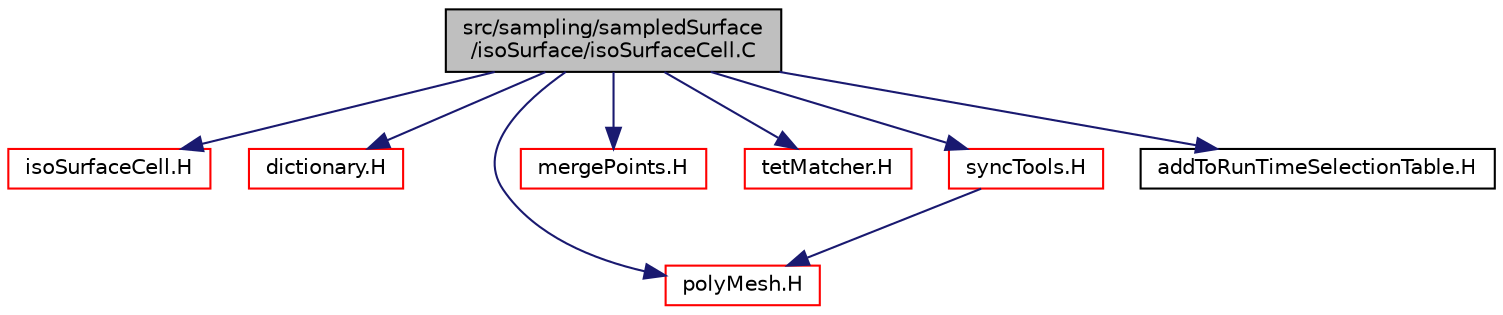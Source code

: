 digraph "src/sampling/sampledSurface/isoSurface/isoSurfaceCell.C"
{
  bgcolor="transparent";
  edge [fontname="Helvetica",fontsize="10",labelfontname="Helvetica",labelfontsize="10"];
  node [fontname="Helvetica",fontsize="10",shape=record];
  Node0 [label="src/sampling/sampledSurface\l/isoSurface/isoSurfaceCell.C",height=0.2,width=0.4,color="black", fillcolor="grey75", style="filled", fontcolor="black"];
  Node0 -> Node1 [color="midnightblue",fontsize="10",style="solid",fontname="Helvetica"];
  Node1 [label="isoSurfaceCell.H",height=0.2,width=0.4,color="red",URL="$a15068.html"];
  Node0 -> Node191 [color="midnightblue",fontsize="10",style="solid",fontname="Helvetica"];
  Node191 [label="dictionary.H",height=0.2,width=0.4,color="red",URL="$a09506.html"];
  Node0 -> Node201 [color="midnightblue",fontsize="10",style="solid",fontname="Helvetica"];
  Node201 [label="polyMesh.H",height=0.2,width=0.4,color="red",URL="$a12398.html"];
  Node0 -> Node255 [color="midnightblue",fontsize="10",style="solid",fontname="Helvetica"];
  Node255 [label="mergePoints.H",height=0.2,width=0.4,color="red",URL="$a12146.html",tooltip="Merge points. See below. "];
  Node0 -> Node256 [color="midnightblue",fontsize="10",style="solid",fontname="Helvetica"];
  Node256 [label="tetMatcher.H",height=0.2,width=0.4,color="red",URL="$a11996.html"];
  Node0 -> Node260 [color="midnightblue",fontsize="10",style="solid",fontname="Helvetica"];
  Node260 [label="syncTools.H",height=0.2,width=0.4,color="red",URL="$a12536.html"];
  Node260 -> Node201 [color="midnightblue",fontsize="10",style="solid",fontname="Helvetica"];
  Node0 -> Node274 [color="midnightblue",fontsize="10",style="solid",fontname="Helvetica"];
  Node274 [label="addToRunTimeSelectionTable.H",height=0.2,width=0.4,color="black",URL="$a09989.html",tooltip="Macros for easy insertion into run-time selection tables. "];
}
